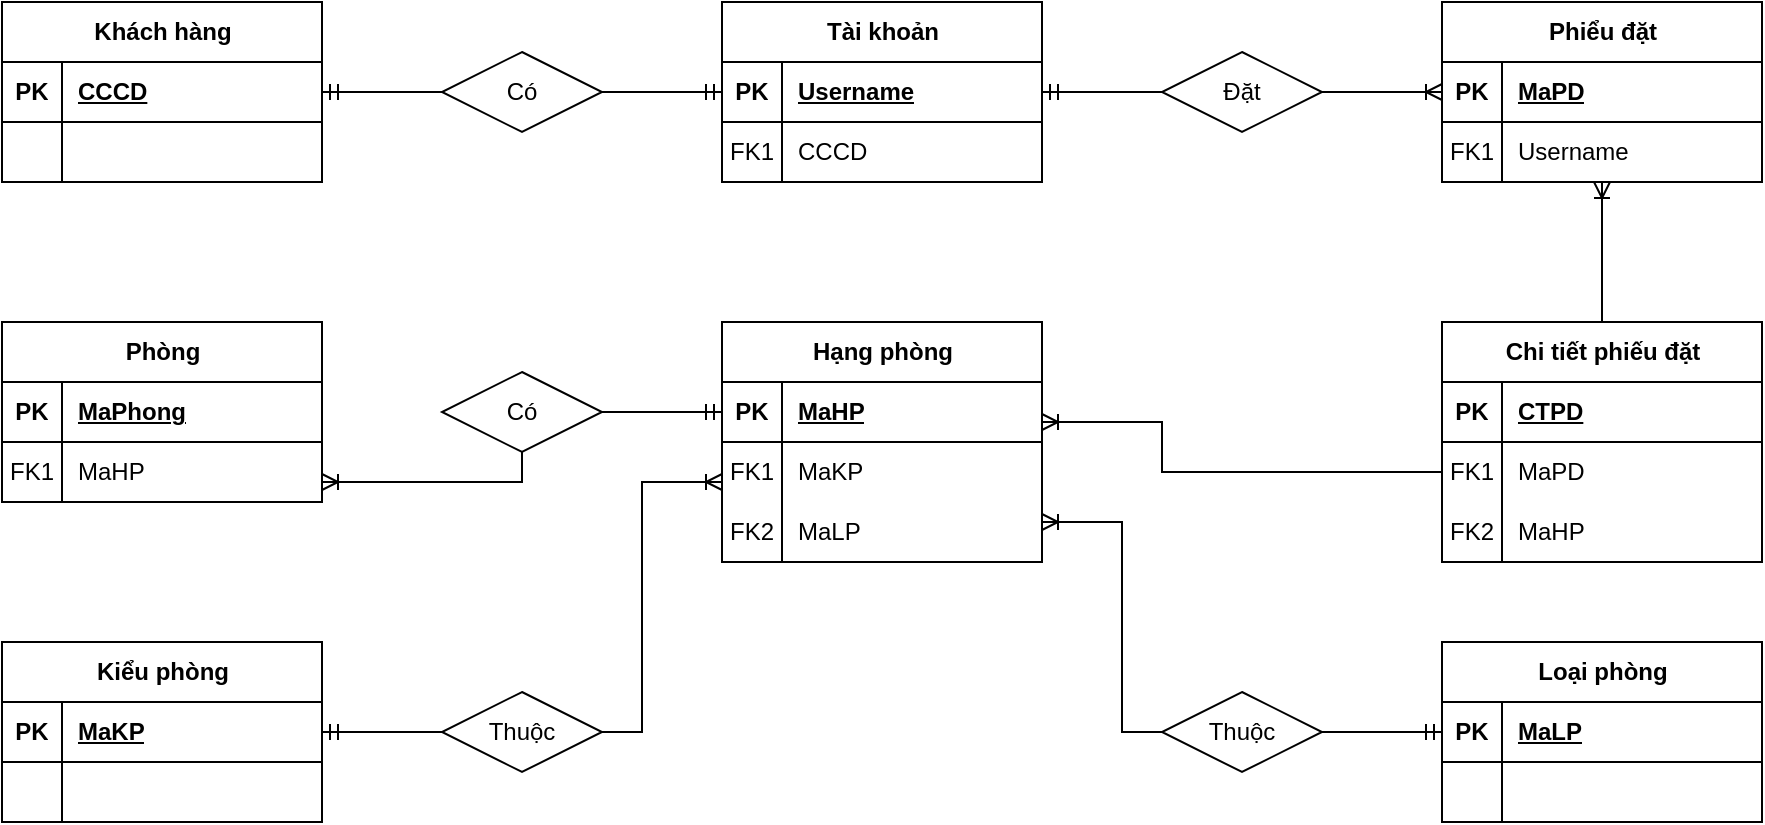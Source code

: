 <mxfile version="22.1.20" type="device">
  <diagram name="Trang-1" id="NfWNjeLHp7OngAIMdXRF">
    <mxGraphModel dx="1184" dy="625" grid="1" gridSize="10" guides="1" tooltips="1" connect="1" arrows="1" fold="1" page="1" pageScale="1" pageWidth="1654" pageHeight="1169" math="0" shadow="0">
      <root>
        <mxCell id="0" />
        <mxCell id="1" parent="0" />
        <mxCell id="MEf0BMbUsscNTkf-v2t2-1" value="Khách hàng" style="shape=table;startSize=30;container=1;collapsible=1;childLayout=tableLayout;fixedRows=1;rowLines=0;fontStyle=1;align=center;resizeLast=1;html=1;" parent="1" vertex="1">
          <mxGeometry y="120" width="160" height="90" as="geometry">
            <mxRectangle x="40" y="40" width="70" height="30" as="alternateBounds" />
          </mxGeometry>
        </mxCell>
        <mxCell id="MEf0BMbUsscNTkf-v2t2-2" value="" style="shape=tableRow;horizontal=0;startSize=0;swimlaneHead=0;swimlaneBody=0;fillColor=none;collapsible=0;dropTarget=0;points=[[0,0.5],[1,0.5]];portConstraint=eastwest;top=0;left=0;right=0;bottom=1;" parent="MEf0BMbUsscNTkf-v2t2-1" vertex="1">
          <mxGeometry y="30" width="160" height="30" as="geometry" />
        </mxCell>
        <mxCell id="MEf0BMbUsscNTkf-v2t2-3" value="PK" style="shape=partialRectangle;connectable=0;fillColor=none;top=0;left=0;bottom=0;right=0;fontStyle=1;overflow=hidden;whiteSpace=wrap;html=1;" parent="MEf0BMbUsscNTkf-v2t2-2" vertex="1">
          <mxGeometry width="30" height="30" as="geometry">
            <mxRectangle width="30" height="30" as="alternateBounds" />
          </mxGeometry>
        </mxCell>
        <mxCell id="MEf0BMbUsscNTkf-v2t2-4" value="CCCD" style="shape=partialRectangle;connectable=0;fillColor=none;top=0;left=0;bottom=0;right=0;align=left;spacingLeft=6;fontStyle=5;overflow=hidden;whiteSpace=wrap;html=1;" parent="MEf0BMbUsscNTkf-v2t2-2" vertex="1">
          <mxGeometry x="30" width="130" height="30" as="geometry">
            <mxRectangle width="130" height="30" as="alternateBounds" />
          </mxGeometry>
        </mxCell>
        <mxCell id="MEf0BMbUsscNTkf-v2t2-11" value="" style="shape=tableRow;horizontal=0;startSize=0;swimlaneHead=0;swimlaneBody=0;fillColor=none;collapsible=0;dropTarget=0;points=[[0,0.5],[1,0.5]];portConstraint=eastwest;top=0;left=0;right=0;bottom=0;" parent="MEf0BMbUsscNTkf-v2t2-1" vertex="1">
          <mxGeometry y="60" width="160" height="30" as="geometry" />
        </mxCell>
        <mxCell id="MEf0BMbUsscNTkf-v2t2-12" value="" style="shape=partialRectangle;connectable=0;fillColor=none;top=0;left=0;bottom=0;right=0;editable=1;overflow=hidden;whiteSpace=wrap;html=1;" parent="MEf0BMbUsscNTkf-v2t2-11" vertex="1">
          <mxGeometry width="30" height="30" as="geometry">
            <mxRectangle width="30" height="30" as="alternateBounds" />
          </mxGeometry>
        </mxCell>
        <mxCell id="MEf0BMbUsscNTkf-v2t2-13" value="" style="shape=partialRectangle;connectable=0;fillColor=none;top=0;left=0;bottom=0;right=0;align=left;spacingLeft=6;overflow=hidden;whiteSpace=wrap;html=1;" parent="MEf0BMbUsscNTkf-v2t2-11" vertex="1">
          <mxGeometry x="30" width="130" height="30" as="geometry">
            <mxRectangle width="130" height="30" as="alternateBounds" />
          </mxGeometry>
        </mxCell>
        <mxCell id="MEf0BMbUsscNTkf-v2t2-27" value="Loại phòng" style="shape=table;startSize=30;container=1;collapsible=1;childLayout=tableLayout;fixedRows=1;rowLines=0;fontStyle=1;align=center;resizeLast=1;html=1;" parent="1" vertex="1">
          <mxGeometry x="720" y="440" width="160" height="90" as="geometry">
            <mxRectangle x="40" y="40" width="70" height="30" as="alternateBounds" />
          </mxGeometry>
        </mxCell>
        <mxCell id="MEf0BMbUsscNTkf-v2t2-28" value="" style="shape=tableRow;horizontal=0;startSize=0;swimlaneHead=0;swimlaneBody=0;fillColor=none;collapsible=0;dropTarget=0;points=[[0,0.5],[1,0.5]];portConstraint=eastwest;top=0;left=0;right=0;bottom=1;" parent="MEf0BMbUsscNTkf-v2t2-27" vertex="1">
          <mxGeometry y="30" width="160" height="30" as="geometry" />
        </mxCell>
        <mxCell id="MEf0BMbUsscNTkf-v2t2-29" value="PK" style="shape=partialRectangle;connectable=0;fillColor=none;top=0;left=0;bottom=0;right=0;fontStyle=1;overflow=hidden;whiteSpace=wrap;html=1;" parent="MEf0BMbUsscNTkf-v2t2-28" vertex="1">
          <mxGeometry width="30" height="30" as="geometry">
            <mxRectangle width="30" height="30" as="alternateBounds" />
          </mxGeometry>
        </mxCell>
        <mxCell id="MEf0BMbUsscNTkf-v2t2-30" value="MaLP" style="shape=partialRectangle;connectable=0;fillColor=none;top=0;left=0;bottom=0;right=0;align=left;spacingLeft=6;fontStyle=5;overflow=hidden;whiteSpace=wrap;html=1;" parent="MEf0BMbUsscNTkf-v2t2-28" vertex="1">
          <mxGeometry x="30" width="130" height="30" as="geometry">
            <mxRectangle width="130" height="30" as="alternateBounds" />
          </mxGeometry>
        </mxCell>
        <mxCell id="MEf0BMbUsscNTkf-v2t2-31" value="" style="shape=tableRow;horizontal=0;startSize=0;swimlaneHead=0;swimlaneBody=0;fillColor=none;collapsible=0;dropTarget=0;points=[[0,0.5],[1,0.5]];portConstraint=eastwest;top=0;left=0;right=0;bottom=0;" parent="MEf0BMbUsscNTkf-v2t2-27" vertex="1">
          <mxGeometry y="60" width="160" height="30" as="geometry" />
        </mxCell>
        <mxCell id="MEf0BMbUsscNTkf-v2t2-32" value="" style="shape=partialRectangle;connectable=0;fillColor=none;top=0;left=0;bottom=0;right=0;editable=1;overflow=hidden;whiteSpace=wrap;html=1;" parent="MEf0BMbUsscNTkf-v2t2-31" vertex="1">
          <mxGeometry width="30" height="30" as="geometry">
            <mxRectangle width="30" height="30" as="alternateBounds" />
          </mxGeometry>
        </mxCell>
        <mxCell id="MEf0BMbUsscNTkf-v2t2-33" value="" style="shape=partialRectangle;connectable=0;fillColor=none;top=0;left=0;bottom=0;right=0;align=left;spacingLeft=6;overflow=hidden;whiteSpace=wrap;html=1;" parent="MEf0BMbUsscNTkf-v2t2-31" vertex="1">
          <mxGeometry x="30" width="130" height="30" as="geometry">
            <mxRectangle width="130" height="30" as="alternateBounds" />
          </mxGeometry>
        </mxCell>
        <mxCell id="MEf0BMbUsscNTkf-v2t2-40" value="Kiểu phòng" style="shape=table;startSize=30;container=1;collapsible=1;childLayout=tableLayout;fixedRows=1;rowLines=0;fontStyle=1;align=center;resizeLast=1;html=1;" parent="1" vertex="1">
          <mxGeometry y="440" width="160" height="90" as="geometry">
            <mxRectangle x="40" y="40" width="70" height="30" as="alternateBounds" />
          </mxGeometry>
        </mxCell>
        <mxCell id="MEf0BMbUsscNTkf-v2t2-41" value="" style="shape=tableRow;horizontal=0;startSize=0;swimlaneHead=0;swimlaneBody=0;fillColor=none;collapsible=0;dropTarget=0;points=[[0,0.5],[1,0.5]];portConstraint=eastwest;top=0;left=0;right=0;bottom=1;" parent="MEf0BMbUsscNTkf-v2t2-40" vertex="1">
          <mxGeometry y="30" width="160" height="30" as="geometry" />
        </mxCell>
        <mxCell id="MEf0BMbUsscNTkf-v2t2-42" value="PK" style="shape=partialRectangle;connectable=0;fillColor=none;top=0;left=0;bottom=0;right=0;fontStyle=1;overflow=hidden;whiteSpace=wrap;html=1;" parent="MEf0BMbUsscNTkf-v2t2-41" vertex="1">
          <mxGeometry width="30" height="30" as="geometry">
            <mxRectangle width="30" height="30" as="alternateBounds" />
          </mxGeometry>
        </mxCell>
        <mxCell id="MEf0BMbUsscNTkf-v2t2-43" value="MaKP" style="shape=partialRectangle;connectable=0;fillColor=none;top=0;left=0;bottom=0;right=0;align=left;spacingLeft=6;fontStyle=5;overflow=hidden;whiteSpace=wrap;html=1;" parent="MEf0BMbUsscNTkf-v2t2-41" vertex="1">
          <mxGeometry x="30" width="130" height="30" as="geometry">
            <mxRectangle width="130" height="30" as="alternateBounds" />
          </mxGeometry>
        </mxCell>
        <mxCell id="MEf0BMbUsscNTkf-v2t2-44" value="" style="shape=tableRow;horizontal=0;startSize=0;swimlaneHead=0;swimlaneBody=0;fillColor=none;collapsible=0;dropTarget=0;points=[[0,0.5],[1,0.5]];portConstraint=eastwest;top=0;left=0;right=0;bottom=0;" parent="MEf0BMbUsscNTkf-v2t2-40" vertex="1">
          <mxGeometry y="60" width="160" height="30" as="geometry" />
        </mxCell>
        <mxCell id="MEf0BMbUsscNTkf-v2t2-45" value="" style="shape=partialRectangle;connectable=0;fillColor=none;top=0;left=0;bottom=0;right=0;editable=1;overflow=hidden;whiteSpace=wrap;html=1;" parent="MEf0BMbUsscNTkf-v2t2-44" vertex="1">
          <mxGeometry width="30" height="30" as="geometry">
            <mxRectangle width="30" height="30" as="alternateBounds" />
          </mxGeometry>
        </mxCell>
        <mxCell id="MEf0BMbUsscNTkf-v2t2-46" value="" style="shape=partialRectangle;connectable=0;fillColor=none;top=0;left=0;bottom=0;right=0;align=left;spacingLeft=6;overflow=hidden;whiteSpace=wrap;html=1;" parent="MEf0BMbUsscNTkf-v2t2-44" vertex="1">
          <mxGeometry x="30" width="130" height="30" as="geometry">
            <mxRectangle width="130" height="30" as="alternateBounds" />
          </mxGeometry>
        </mxCell>
        <mxCell id="0tNtsHoPzBqTNFf_98js-2" style="edgeStyle=orthogonalEdgeStyle;rounded=0;orthogonalLoop=1;jettySize=auto;html=1;endArrow=ERoneToMany;endFill=0;" edge="1" parent="1" source="MEf0BMbUsscNTkf-v2t2-53" target="MEf0BMbUsscNTkf-v2t2-92">
          <mxGeometry relative="1" as="geometry" />
        </mxCell>
        <mxCell id="MEf0BMbUsscNTkf-v2t2-53" value="Chi tiết phiếu đặt" style="shape=table;startSize=30;container=1;collapsible=1;childLayout=tableLayout;fixedRows=1;rowLines=0;fontStyle=1;align=center;resizeLast=1;html=1;" parent="1" vertex="1">
          <mxGeometry x="720" y="280" width="160" height="120" as="geometry">
            <mxRectangle x="40" y="40" width="70" height="30" as="alternateBounds" />
          </mxGeometry>
        </mxCell>
        <mxCell id="MEf0BMbUsscNTkf-v2t2-54" value="" style="shape=tableRow;horizontal=0;startSize=0;swimlaneHead=0;swimlaneBody=0;fillColor=none;collapsible=0;dropTarget=0;points=[[0,0.5],[1,0.5]];portConstraint=eastwest;top=0;left=0;right=0;bottom=1;" parent="MEf0BMbUsscNTkf-v2t2-53" vertex="1">
          <mxGeometry y="30" width="160" height="30" as="geometry" />
        </mxCell>
        <mxCell id="MEf0BMbUsscNTkf-v2t2-55" value="PK" style="shape=partialRectangle;connectable=0;fillColor=none;top=0;left=0;bottom=0;right=0;fontStyle=1;overflow=hidden;whiteSpace=wrap;html=1;" parent="MEf0BMbUsscNTkf-v2t2-54" vertex="1">
          <mxGeometry width="30" height="30" as="geometry">
            <mxRectangle width="30" height="30" as="alternateBounds" />
          </mxGeometry>
        </mxCell>
        <mxCell id="MEf0BMbUsscNTkf-v2t2-56" value="CTPD" style="shape=partialRectangle;connectable=0;fillColor=none;top=0;left=0;bottom=0;right=0;align=left;spacingLeft=6;fontStyle=5;overflow=hidden;whiteSpace=wrap;html=1;" parent="MEf0BMbUsscNTkf-v2t2-54" vertex="1">
          <mxGeometry x="30" width="130" height="30" as="geometry">
            <mxRectangle width="130" height="30" as="alternateBounds" />
          </mxGeometry>
        </mxCell>
        <mxCell id="MEf0BMbUsscNTkf-v2t2-57" value="" style="shape=tableRow;horizontal=0;startSize=0;swimlaneHead=0;swimlaneBody=0;fillColor=none;collapsible=0;dropTarget=0;points=[[0,0.5],[1,0.5]];portConstraint=eastwest;top=0;left=0;right=0;bottom=0;" parent="MEf0BMbUsscNTkf-v2t2-53" vertex="1">
          <mxGeometry y="60" width="160" height="30" as="geometry" />
        </mxCell>
        <mxCell id="MEf0BMbUsscNTkf-v2t2-58" value="FK1" style="shape=partialRectangle;connectable=0;fillColor=none;top=0;left=0;bottom=0;right=0;editable=1;overflow=hidden;whiteSpace=wrap;html=1;" parent="MEf0BMbUsscNTkf-v2t2-57" vertex="1">
          <mxGeometry width="30" height="30" as="geometry">
            <mxRectangle width="30" height="30" as="alternateBounds" />
          </mxGeometry>
        </mxCell>
        <mxCell id="MEf0BMbUsscNTkf-v2t2-59" value="MaPD" style="shape=partialRectangle;connectable=0;fillColor=none;top=0;left=0;bottom=0;right=0;align=left;spacingLeft=6;overflow=hidden;whiteSpace=wrap;html=1;" parent="MEf0BMbUsscNTkf-v2t2-57" vertex="1">
          <mxGeometry x="30" width="130" height="30" as="geometry">
            <mxRectangle width="130" height="30" as="alternateBounds" />
          </mxGeometry>
        </mxCell>
        <mxCell id="MEf0BMbUsscNTkf-v2t2-60" value="" style="shape=tableRow;horizontal=0;startSize=0;swimlaneHead=0;swimlaneBody=0;fillColor=none;collapsible=0;dropTarget=0;points=[[0,0.5],[1,0.5]];portConstraint=eastwest;top=0;left=0;right=0;bottom=0;" parent="MEf0BMbUsscNTkf-v2t2-53" vertex="1">
          <mxGeometry y="90" width="160" height="30" as="geometry" />
        </mxCell>
        <mxCell id="MEf0BMbUsscNTkf-v2t2-61" value="FK2" style="shape=partialRectangle;connectable=0;fillColor=none;top=0;left=0;bottom=0;right=0;editable=1;overflow=hidden;whiteSpace=wrap;html=1;" parent="MEf0BMbUsscNTkf-v2t2-60" vertex="1">
          <mxGeometry width="30" height="30" as="geometry">
            <mxRectangle width="30" height="30" as="alternateBounds" />
          </mxGeometry>
        </mxCell>
        <mxCell id="MEf0BMbUsscNTkf-v2t2-62" value="MaHP" style="shape=partialRectangle;connectable=0;fillColor=none;top=0;left=0;bottom=0;right=0;align=left;spacingLeft=6;overflow=hidden;whiteSpace=wrap;html=1;" parent="MEf0BMbUsscNTkf-v2t2-60" vertex="1">
          <mxGeometry x="30" width="130" height="30" as="geometry">
            <mxRectangle width="130" height="30" as="alternateBounds" />
          </mxGeometry>
        </mxCell>
        <mxCell id="MEf0BMbUsscNTkf-v2t2-66" value="Phòng" style="shape=table;startSize=30;container=1;collapsible=1;childLayout=tableLayout;fixedRows=1;rowLines=0;fontStyle=1;align=center;resizeLast=1;html=1;" parent="1" vertex="1">
          <mxGeometry y="280" width="160" height="90" as="geometry">
            <mxRectangle x="40" y="40" width="70" height="30" as="alternateBounds" />
          </mxGeometry>
        </mxCell>
        <mxCell id="MEf0BMbUsscNTkf-v2t2-67" value="" style="shape=tableRow;horizontal=0;startSize=0;swimlaneHead=0;swimlaneBody=0;fillColor=none;collapsible=0;dropTarget=0;points=[[0,0.5],[1,0.5]];portConstraint=eastwest;top=0;left=0;right=0;bottom=1;" parent="MEf0BMbUsscNTkf-v2t2-66" vertex="1">
          <mxGeometry y="30" width="160" height="30" as="geometry" />
        </mxCell>
        <mxCell id="MEf0BMbUsscNTkf-v2t2-68" value="PK" style="shape=partialRectangle;connectable=0;fillColor=none;top=0;left=0;bottom=0;right=0;fontStyle=1;overflow=hidden;whiteSpace=wrap;html=1;" parent="MEf0BMbUsscNTkf-v2t2-67" vertex="1">
          <mxGeometry width="30" height="30" as="geometry">
            <mxRectangle width="30" height="30" as="alternateBounds" />
          </mxGeometry>
        </mxCell>
        <mxCell id="MEf0BMbUsscNTkf-v2t2-69" value="MaPhong" style="shape=partialRectangle;connectable=0;fillColor=none;top=0;left=0;bottom=0;right=0;align=left;spacingLeft=6;fontStyle=5;overflow=hidden;whiteSpace=wrap;html=1;" parent="MEf0BMbUsscNTkf-v2t2-67" vertex="1">
          <mxGeometry x="30" width="130" height="30" as="geometry">
            <mxRectangle width="130" height="30" as="alternateBounds" />
          </mxGeometry>
        </mxCell>
        <mxCell id="MEf0BMbUsscNTkf-v2t2-76" value="" style="shape=tableRow;horizontal=0;startSize=0;swimlaneHead=0;swimlaneBody=0;fillColor=none;collapsible=0;dropTarget=0;points=[[0,0.5],[1,0.5]];portConstraint=eastwest;top=0;left=0;right=0;bottom=0;" parent="MEf0BMbUsscNTkf-v2t2-66" vertex="1">
          <mxGeometry y="60" width="160" height="30" as="geometry" />
        </mxCell>
        <mxCell id="MEf0BMbUsscNTkf-v2t2-77" value="FK1" style="shape=partialRectangle;connectable=0;fillColor=none;top=0;left=0;bottom=0;right=0;editable=1;overflow=hidden;whiteSpace=wrap;html=1;" parent="MEf0BMbUsscNTkf-v2t2-76" vertex="1">
          <mxGeometry width="30" height="30" as="geometry">
            <mxRectangle width="30" height="30" as="alternateBounds" />
          </mxGeometry>
        </mxCell>
        <mxCell id="MEf0BMbUsscNTkf-v2t2-78" value="MaHP" style="shape=partialRectangle;connectable=0;fillColor=none;top=0;left=0;bottom=0;right=0;align=left;spacingLeft=6;overflow=hidden;whiteSpace=wrap;html=1;" parent="MEf0BMbUsscNTkf-v2t2-76" vertex="1">
          <mxGeometry x="30" width="130" height="30" as="geometry">
            <mxRectangle width="130" height="30" as="alternateBounds" />
          </mxGeometry>
        </mxCell>
        <mxCell id="MEf0BMbUsscNTkf-v2t2-79" value="Hạng phòng" style="shape=table;startSize=30;container=1;collapsible=1;childLayout=tableLayout;fixedRows=1;rowLines=0;fontStyle=1;align=center;resizeLast=1;html=1;" parent="1" vertex="1">
          <mxGeometry x="360" y="280" width="160" height="120" as="geometry">
            <mxRectangle x="40" y="40" width="70" height="30" as="alternateBounds" />
          </mxGeometry>
        </mxCell>
        <mxCell id="MEf0BMbUsscNTkf-v2t2-80" value="" style="shape=tableRow;horizontal=0;startSize=0;swimlaneHead=0;swimlaneBody=0;fillColor=none;collapsible=0;dropTarget=0;points=[[0,0.5],[1,0.5]];portConstraint=eastwest;top=0;left=0;right=0;bottom=1;" parent="MEf0BMbUsscNTkf-v2t2-79" vertex="1">
          <mxGeometry y="30" width="160" height="30" as="geometry" />
        </mxCell>
        <mxCell id="MEf0BMbUsscNTkf-v2t2-81" value="PK" style="shape=partialRectangle;connectable=0;fillColor=none;top=0;left=0;bottom=0;right=0;fontStyle=1;overflow=hidden;whiteSpace=wrap;html=1;" parent="MEf0BMbUsscNTkf-v2t2-80" vertex="1">
          <mxGeometry width="30" height="30" as="geometry">
            <mxRectangle width="30" height="30" as="alternateBounds" />
          </mxGeometry>
        </mxCell>
        <mxCell id="MEf0BMbUsscNTkf-v2t2-82" value="MaHP" style="shape=partialRectangle;connectable=0;fillColor=none;top=0;left=0;bottom=0;right=0;align=left;spacingLeft=6;fontStyle=5;overflow=hidden;whiteSpace=wrap;html=1;" parent="MEf0BMbUsscNTkf-v2t2-80" vertex="1">
          <mxGeometry x="30" width="130" height="30" as="geometry">
            <mxRectangle width="130" height="30" as="alternateBounds" />
          </mxGeometry>
        </mxCell>
        <mxCell id="MEf0BMbUsscNTkf-v2t2-86" value="" style="shape=tableRow;horizontal=0;startSize=0;swimlaneHead=0;swimlaneBody=0;fillColor=none;collapsible=0;dropTarget=0;points=[[0,0.5],[1,0.5]];portConstraint=eastwest;top=0;left=0;right=0;bottom=0;" parent="MEf0BMbUsscNTkf-v2t2-79" vertex="1">
          <mxGeometry y="60" width="160" height="30" as="geometry" />
        </mxCell>
        <mxCell id="MEf0BMbUsscNTkf-v2t2-87" value="FK1" style="shape=partialRectangle;connectable=0;fillColor=none;top=0;left=0;bottom=0;right=0;editable=1;overflow=hidden;whiteSpace=wrap;html=1;" parent="MEf0BMbUsscNTkf-v2t2-86" vertex="1">
          <mxGeometry width="30" height="30" as="geometry">
            <mxRectangle width="30" height="30" as="alternateBounds" />
          </mxGeometry>
        </mxCell>
        <mxCell id="MEf0BMbUsscNTkf-v2t2-88" value="MaKP" style="shape=partialRectangle;connectable=0;fillColor=none;top=0;left=0;bottom=0;right=0;align=left;spacingLeft=6;overflow=hidden;whiteSpace=wrap;html=1;" parent="MEf0BMbUsscNTkf-v2t2-86" vertex="1">
          <mxGeometry x="30" width="130" height="30" as="geometry">
            <mxRectangle width="130" height="30" as="alternateBounds" />
          </mxGeometry>
        </mxCell>
        <mxCell id="MEf0BMbUsscNTkf-v2t2-89" value="" style="shape=tableRow;horizontal=0;startSize=0;swimlaneHead=0;swimlaneBody=0;fillColor=none;collapsible=0;dropTarget=0;points=[[0,0.5],[1,0.5]];portConstraint=eastwest;top=0;left=0;right=0;bottom=0;" parent="MEf0BMbUsscNTkf-v2t2-79" vertex="1">
          <mxGeometry y="90" width="160" height="30" as="geometry" />
        </mxCell>
        <mxCell id="MEf0BMbUsscNTkf-v2t2-90" value="FK2" style="shape=partialRectangle;connectable=0;fillColor=none;top=0;left=0;bottom=0;right=0;editable=1;overflow=hidden;whiteSpace=wrap;html=1;" parent="MEf0BMbUsscNTkf-v2t2-89" vertex="1">
          <mxGeometry width="30" height="30" as="geometry">
            <mxRectangle width="30" height="30" as="alternateBounds" />
          </mxGeometry>
        </mxCell>
        <mxCell id="MEf0BMbUsscNTkf-v2t2-91" value="MaLP" style="shape=partialRectangle;connectable=0;fillColor=none;top=0;left=0;bottom=0;right=0;align=left;spacingLeft=6;overflow=hidden;whiteSpace=wrap;html=1;" parent="MEf0BMbUsscNTkf-v2t2-89" vertex="1">
          <mxGeometry x="30" width="130" height="30" as="geometry">
            <mxRectangle width="130" height="30" as="alternateBounds" />
          </mxGeometry>
        </mxCell>
        <mxCell id="MEf0BMbUsscNTkf-v2t2-92" value="Phiểu đặt" style="shape=table;startSize=30;container=1;collapsible=1;childLayout=tableLayout;fixedRows=1;rowLines=0;fontStyle=1;align=center;resizeLast=1;html=1;" parent="1" vertex="1">
          <mxGeometry x="720" y="120" width="160" height="90" as="geometry">
            <mxRectangle x="40" y="40" width="70" height="30" as="alternateBounds" />
          </mxGeometry>
        </mxCell>
        <mxCell id="MEf0BMbUsscNTkf-v2t2-93" value="" style="shape=tableRow;horizontal=0;startSize=0;swimlaneHead=0;swimlaneBody=0;fillColor=none;collapsible=0;dropTarget=0;points=[[0,0.5],[1,0.5]];portConstraint=eastwest;top=0;left=0;right=0;bottom=1;" parent="MEf0BMbUsscNTkf-v2t2-92" vertex="1">
          <mxGeometry y="30" width="160" height="30" as="geometry" />
        </mxCell>
        <mxCell id="MEf0BMbUsscNTkf-v2t2-94" value="PK" style="shape=partialRectangle;connectable=0;fillColor=none;top=0;left=0;bottom=0;right=0;fontStyle=1;overflow=hidden;whiteSpace=wrap;html=1;" parent="MEf0BMbUsscNTkf-v2t2-93" vertex="1">
          <mxGeometry width="30" height="30" as="geometry">
            <mxRectangle width="30" height="30" as="alternateBounds" />
          </mxGeometry>
        </mxCell>
        <mxCell id="MEf0BMbUsscNTkf-v2t2-95" value="MaPD" style="shape=partialRectangle;connectable=0;fillColor=none;top=0;left=0;bottom=0;right=0;align=left;spacingLeft=6;fontStyle=5;overflow=hidden;whiteSpace=wrap;html=1;" parent="MEf0BMbUsscNTkf-v2t2-93" vertex="1">
          <mxGeometry x="30" width="130" height="30" as="geometry">
            <mxRectangle width="130" height="30" as="alternateBounds" />
          </mxGeometry>
        </mxCell>
        <mxCell id="MEf0BMbUsscNTkf-v2t2-96" value="" style="shape=tableRow;horizontal=0;startSize=0;swimlaneHead=0;swimlaneBody=0;fillColor=none;collapsible=0;dropTarget=0;points=[[0,0.5],[1,0.5]];portConstraint=eastwest;top=0;left=0;right=0;bottom=0;" parent="MEf0BMbUsscNTkf-v2t2-92" vertex="1">
          <mxGeometry y="60" width="160" height="30" as="geometry" />
        </mxCell>
        <mxCell id="MEf0BMbUsscNTkf-v2t2-97" value="FK1" style="shape=partialRectangle;connectable=0;fillColor=none;top=0;left=0;bottom=0;right=0;editable=1;overflow=hidden;whiteSpace=wrap;html=1;" parent="MEf0BMbUsscNTkf-v2t2-96" vertex="1">
          <mxGeometry width="30" height="30" as="geometry">
            <mxRectangle width="30" height="30" as="alternateBounds" />
          </mxGeometry>
        </mxCell>
        <mxCell id="MEf0BMbUsscNTkf-v2t2-98" value="Username" style="shape=partialRectangle;connectable=0;fillColor=none;top=0;left=0;bottom=0;right=0;align=left;spacingLeft=6;overflow=hidden;whiteSpace=wrap;html=1;" parent="MEf0BMbUsscNTkf-v2t2-96" vertex="1">
          <mxGeometry x="30" width="130" height="30" as="geometry">
            <mxRectangle width="130" height="30" as="alternateBounds" />
          </mxGeometry>
        </mxCell>
        <mxCell id="MEf0BMbUsscNTkf-v2t2-105" value="Tài khoản" style="shape=table;startSize=30;container=1;collapsible=1;childLayout=tableLayout;fixedRows=1;rowLines=0;fontStyle=1;align=center;resizeLast=1;html=1;" parent="1" vertex="1">
          <mxGeometry x="360" y="120" width="160" height="90" as="geometry">
            <mxRectangle x="40" y="40" width="70" height="30" as="alternateBounds" />
          </mxGeometry>
        </mxCell>
        <mxCell id="MEf0BMbUsscNTkf-v2t2-106" value="" style="shape=tableRow;horizontal=0;startSize=0;swimlaneHead=0;swimlaneBody=0;fillColor=none;collapsible=0;dropTarget=0;points=[[0,0.5],[1,0.5]];portConstraint=eastwest;top=0;left=0;right=0;bottom=1;" parent="MEf0BMbUsscNTkf-v2t2-105" vertex="1">
          <mxGeometry y="30" width="160" height="30" as="geometry" />
        </mxCell>
        <mxCell id="MEf0BMbUsscNTkf-v2t2-107" value="PK" style="shape=partialRectangle;connectable=0;fillColor=none;top=0;left=0;bottom=0;right=0;fontStyle=1;overflow=hidden;whiteSpace=wrap;html=1;" parent="MEf0BMbUsscNTkf-v2t2-106" vertex="1">
          <mxGeometry width="30" height="30" as="geometry">
            <mxRectangle width="30" height="30" as="alternateBounds" />
          </mxGeometry>
        </mxCell>
        <mxCell id="MEf0BMbUsscNTkf-v2t2-108" value="Username" style="shape=partialRectangle;connectable=0;fillColor=none;top=0;left=0;bottom=0;right=0;align=left;spacingLeft=6;fontStyle=5;overflow=hidden;whiteSpace=wrap;html=1;" parent="MEf0BMbUsscNTkf-v2t2-106" vertex="1">
          <mxGeometry x="30" width="130" height="30" as="geometry">
            <mxRectangle width="130" height="30" as="alternateBounds" />
          </mxGeometry>
        </mxCell>
        <mxCell id="MEf0BMbUsscNTkf-v2t2-109" value="" style="shape=tableRow;horizontal=0;startSize=0;swimlaneHead=0;swimlaneBody=0;fillColor=none;collapsible=0;dropTarget=0;points=[[0,0.5],[1,0.5]];portConstraint=eastwest;top=0;left=0;right=0;bottom=0;" parent="MEf0BMbUsscNTkf-v2t2-105" vertex="1">
          <mxGeometry y="60" width="160" height="30" as="geometry" />
        </mxCell>
        <mxCell id="MEf0BMbUsscNTkf-v2t2-110" value="FK1" style="shape=partialRectangle;connectable=0;fillColor=none;top=0;left=0;bottom=0;right=0;editable=1;overflow=hidden;whiteSpace=wrap;html=1;" parent="MEf0BMbUsscNTkf-v2t2-109" vertex="1">
          <mxGeometry width="30" height="30" as="geometry">
            <mxRectangle width="30" height="30" as="alternateBounds" />
          </mxGeometry>
        </mxCell>
        <mxCell id="MEf0BMbUsscNTkf-v2t2-111" value="CCCD" style="shape=partialRectangle;connectable=0;fillColor=none;top=0;left=0;bottom=0;right=0;align=left;spacingLeft=6;overflow=hidden;whiteSpace=wrap;html=1;" parent="MEf0BMbUsscNTkf-v2t2-109" vertex="1">
          <mxGeometry x="30" width="130" height="30" as="geometry">
            <mxRectangle width="130" height="30" as="alternateBounds" />
          </mxGeometry>
        </mxCell>
        <mxCell id="0tNtsHoPzBqTNFf_98js-3" style="edgeStyle=orthogonalEdgeStyle;rounded=0;orthogonalLoop=1;jettySize=auto;html=1;endArrow=ERoneToMany;endFill=0;" edge="1" parent="1" source="MEf0BMbUsscNTkf-v2t2-57" target="MEf0BMbUsscNTkf-v2t2-79">
          <mxGeometry relative="1" as="geometry">
            <Array as="points">
              <mxPoint x="580" y="355" />
              <mxPoint x="580" y="330" />
            </Array>
          </mxGeometry>
        </mxCell>
        <mxCell id="0tNtsHoPzBqTNFf_98js-8" style="edgeStyle=orthogonalEdgeStyle;rounded=0;orthogonalLoop=1;jettySize=auto;html=1;endArrow=ERmandOne;endFill=0;" edge="1" parent="1" source="0tNtsHoPzBqTNFf_98js-6" target="MEf0BMbUsscNTkf-v2t2-40">
          <mxGeometry relative="1" as="geometry" />
        </mxCell>
        <mxCell id="0tNtsHoPzBqTNFf_98js-9" style="edgeStyle=orthogonalEdgeStyle;rounded=0;orthogonalLoop=1;jettySize=auto;html=1;endArrow=ERoneToMany;endFill=0;" edge="1" parent="1" source="0tNtsHoPzBqTNFf_98js-6" target="MEf0BMbUsscNTkf-v2t2-79">
          <mxGeometry relative="1" as="geometry">
            <Array as="points">
              <mxPoint x="320" y="360" />
            </Array>
          </mxGeometry>
        </mxCell>
        <mxCell id="0tNtsHoPzBqTNFf_98js-6" value="Thuộc" style="shape=rhombus;perimeter=rhombusPerimeter;whiteSpace=wrap;html=1;align=center;" vertex="1" parent="1">
          <mxGeometry x="220" y="465" width="80" height="40" as="geometry" />
        </mxCell>
        <mxCell id="0tNtsHoPzBqTNFf_98js-11" style="edgeStyle=orthogonalEdgeStyle;rounded=0;orthogonalLoop=1;jettySize=auto;html=1;endArrow=ERmandOne;endFill=0;" edge="1" parent="1" source="0tNtsHoPzBqTNFf_98js-10" target="MEf0BMbUsscNTkf-v2t2-27">
          <mxGeometry relative="1" as="geometry" />
        </mxCell>
        <mxCell id="0tNtsHoPzBqTNFf_98js-12" style="edgeStyle=orthogonalEdgeStyle;rounded=0;orthogonalLoop=1;jettySize=auto;html=1;endArrow=ERoneToMany;endFill=0;" edge="1" parent="1" source="0tNtsHoPzBqTNFf_98js-10" target="MEf0BMbUsscNTkf-v2t2-79">
          <mxGeometry relative="1" as="geometry">
            <Array as="points">
              <mxPoint x="560" y="380" />
            </Array>
          </mxGeometry>
        </mxCell>
        <mxCell id="0tNtsHoPzBqTNFf_98js-10" value="Thuộc" style="shape=rhombus;perimeter=rhombusPerimeter;whiteSpace=wrap;html=1;align=center;" vertex="1" parent="1">
          <mxGeometry x="580" y="465" width="80" height="40" as="geometry" />
        </mxCell>
        <mxCell id="0tNtsHoPzBqTNFf_98js-15" style="edgeStyle=orthogonalEdgeStyle;rounded=0;orthogonalLoop=1;jettySize=auto;html=1;endArrow=ERmandOne;endFill=0;" edge="1" parent="1" source="0tNtsHoPzBqTNFf_98js-14" target="MEf0BMbUsscNTkf-v2t2-79">
          <mxGeometry relative="1" as="geometry">
            <Array as="points">
              <mxPoint x="340" y="325" />
              <mxPoint x="340" y="325" />
            </Array>
          </mxGeometry>
        </mxCell>
        <mxCell id="0tNtsHoPzBqTNFf_98js-16" style="edgeStyle=orthogonalEdgeStyle;rounded=0;orthogonalLoop=1;jettySize=auto;html=1;endArrow=ERoneToMany;endFill=0;" edge="1" parent="1" source="0tNtsHoPzBqTNFf_98js-14" target="MEf0BMbUsscNTkf-v2t2-66">
          <mxGeometry relative="1" as="geometry">
            <Array as="points">
              <mxPoint x="260" y="360" />
            </Array>
          </mxGeometry>
        </mxCell>
        <mxCell id="0tNtsHoPzBqTNFf_98js-14" value="Có" style="shape=rhombus;perimeter=rhombusPerimeter;whiteSpace=wrap;html=1;align=center;" vertex="1" parent="1">
          <mxGeometry x="220" y="305" width="80" height="40" as="geometry" />
        </mxCell>
        <mxCell id="0tNtsHoPzBqTNFf_98js-18" style="edgeStyle=orthogonalEdgeStyle;rounded=0;orthogonalLoop=1;jettySize=auto;html=1;endArrow=ERmandOne;endFill=0;" edge="1" parent="1" source="0tNtsHoPzBqTNFf_98js-17" target="MEf0BMbUsscNTkf-v2t2-105">
          <mxGeometry relative="1" as="geometry" />
        </mxCell>
        <mxCell id="0tNtsHoPzBqTNFf_98js-19" style="edgeStyle=orthogonalEdgeStyle;rounded=0;orthogonalLoop=1;jettySize=auto;html=1;endArrow=ERmandOne;endFill=0;" edge="1" parent="1" source="0tNtsHoPzBqTNFf_98js-17" target="MEf0BMbUsscNTkf-v2t2-1">
          <mxGeometry relative="1" as="geometry" />
        </mxCell>
        <mxCell id="0tNtsHoPzBqTNFf_98js-17" value="Có" style="shape=rhombus;perimeter=rhombusPerimeter;whiteSpace=wrap;html=1;align=center;" vertex="1" parent="1">
          <mxGeometry x="220" y="145" width="80" height="40" as="geometry" />
        </mxCell>
        <mxCell id="0tNtsHoPzBqTNFf_98js-21" style="edgeStyle=orthogonalEdgeStyle;rounded=0;orthogonalLoop=1;jettySize=auto;html=1;endArrow=ERmandOne;endFill=0;" edge="1" parent="1" source="0tNtsHoPzBqTNFf_98js-20" target="MEf0BMbUsscNTkf-v2t2-105">
          <mxGeometry relative="1" as="geometry" />
        </mxCell>
        <mxCell id="0tNtsHoPzBqTNFf_98js-22" style="edgeStyle=orthogonalEdgeStyle;rounded=0;orthogonalLoop=1;jettySize=auto;html=1;endArrow=ERoneToMany;endFill=0;" edge="1" parent="1" source="0tNtsHoPzBqTNFf_98js-20" target="MEf0BMbUsscNTkf-v2t2-92">
          <mxGeometry relative="1" as="geometry">
            <Array as="points">
              <mxPoint x="680" y="165" />
              <mxPoint x="680" y="165" />
            </Array>
          </mxGeometry>
        </mxCell>
        <mxCell id="0tNtsHoPzBqTNFf_98js-20" value="Đặt" style="shape=rhombus;perimeter=rhombusPerimeter;whiteSpace=wrap;html=1;align=center;" vertex="1" parent="1">
          <mxGeometry x="580" y="145" width="80" height="40" as="geometry" />
        </mxCell>
      </root>
    </mxGraphModel>
  </diagram>
</mxfile>
